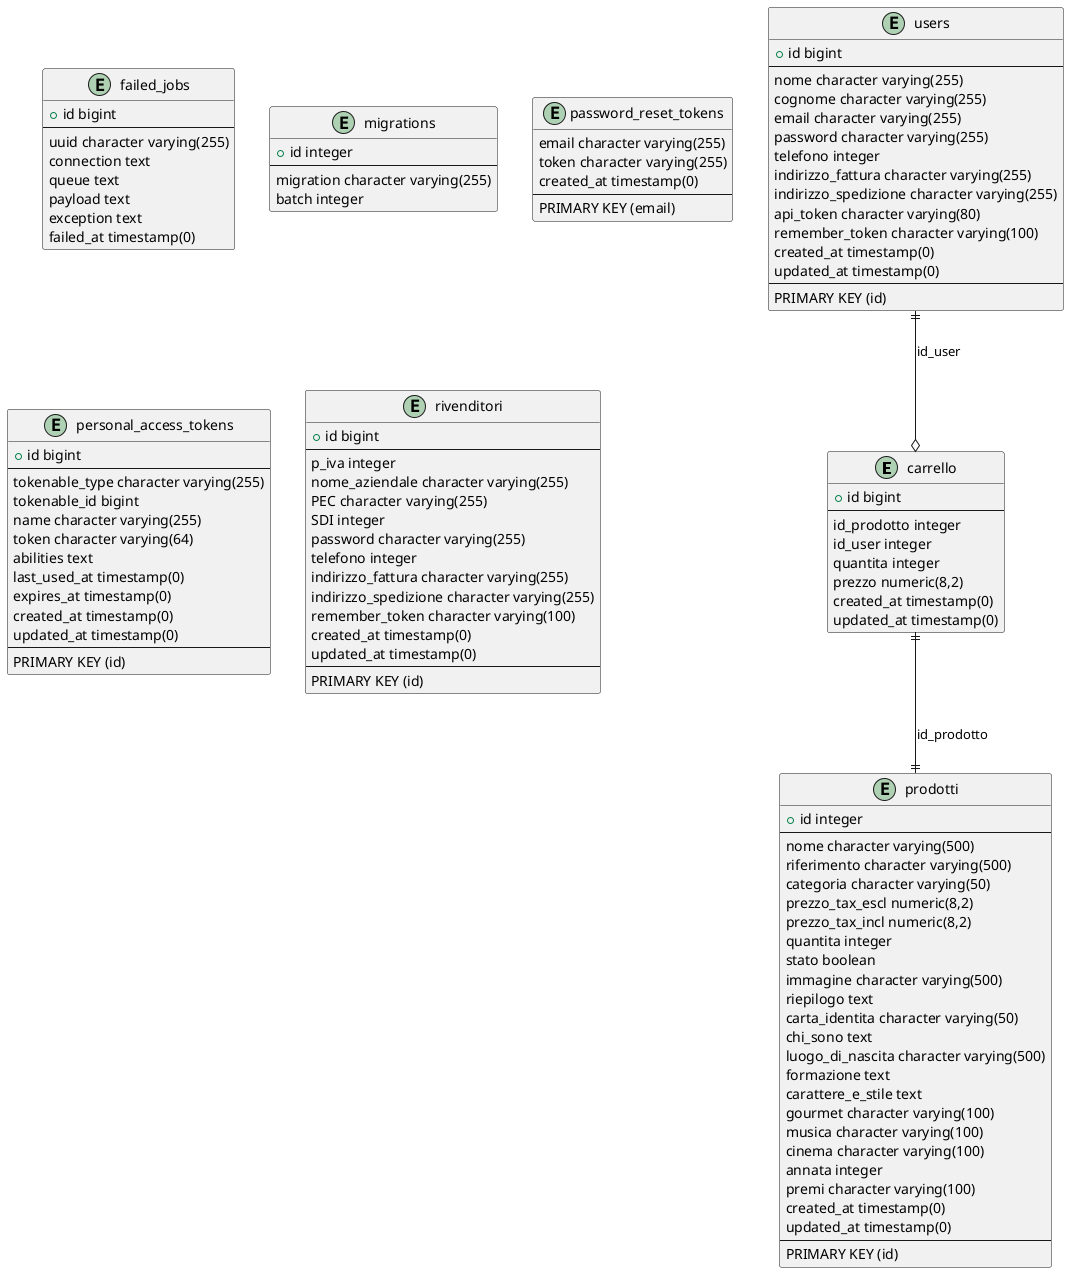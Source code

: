 @startuml

entity "carrello" {
  + id bigint
  --
  id_prodotto integer
  id_user integer
  quantita integer
  prezzo numeric(8,2)
  created_at timestamp(0)
  updated_at timestamp(0)
}

entity "failed_jobs" {
  + id bigint
  --
  uuid character varying(255)
  connection text
  queue text
  payload text
  exception text
  failed_at timestamp(0)
}

entity "migrations" {
  + id integer
  --
  migration character varying(255)
  batch integer
}

entity "password_reset_tokens" {
  email character varying(255)
  token character varying(255)
  created_at timestamp(0)
  --
  PRIMARY KEY (email)
}

entity "personal_access_tokens" {
  + id bigint
  --
  tokenable_type character varying(255)
  tokenable_id bigint
  name character varying(255)
  token character varying(64)
  abilities text
  last_used_at timestamp(0)
  expires_at timestamp(0)
  created_at timestamp(0)
  updated_at timestamp(0)
  --
  PRIMARY KEY (id)
}

entity "prodotti" {
  + id integer
  --
  nome character varying(500)
  riferimento character varying(500)
  categoria character varying(50)
  prezzo_tax_escl numeric(8,2)
  prezzo_tax_incl numeric(8,2)
  quantita integer
  stato boolean
  immagine character varying(500)
  riepilogo text
  carta_identita character varying(50)
  chi_sono text
  luogo_di_nascita character varying(500)
  formazione text
  carattere_e_stile text
  gourmet character varying(100)
  musica character varying(100)
  cinema character varying(100)
  annata integer
  premi character varying(100)
  created_at timestamp(0)
  updated_at timestamp(0)
  --
  PRIMARY KEY (id)
}

entity "rivenditori" {
  + id bigint
  --
  p_iva integer
  nome_aziendale character varying(255)
  PEC character varying(255)
  SDI integer
  password character varying(255)
  telefono integer
  indirizzo_fattura character varying(255)
  indirizzo_spedizione character varying(255)
  remember_token character varying(100)
  created_at timestamp(0)
  updated_at timestamp(0)
  --
  PRIMARY KEY (id)
}

entity "users" {
  + id bigint
  --
  nome character varying(255)
  cognome character varying(255)
  email character varying(255)
  password character varying(255)
  telefono integer
  indirizzo_fattura character varying(255)
  indirizzo_spedizione character varying(255)
  api_token character varying(80)
  remember_token character varying(100)
  created_at timestamp(0)
  updated_at timestamp(0)
  --
  PRIMARY KEY (id)
}

carrello ||--|| prodotti : id_prodotto
users ||--o carrello : id_user

@enduml
